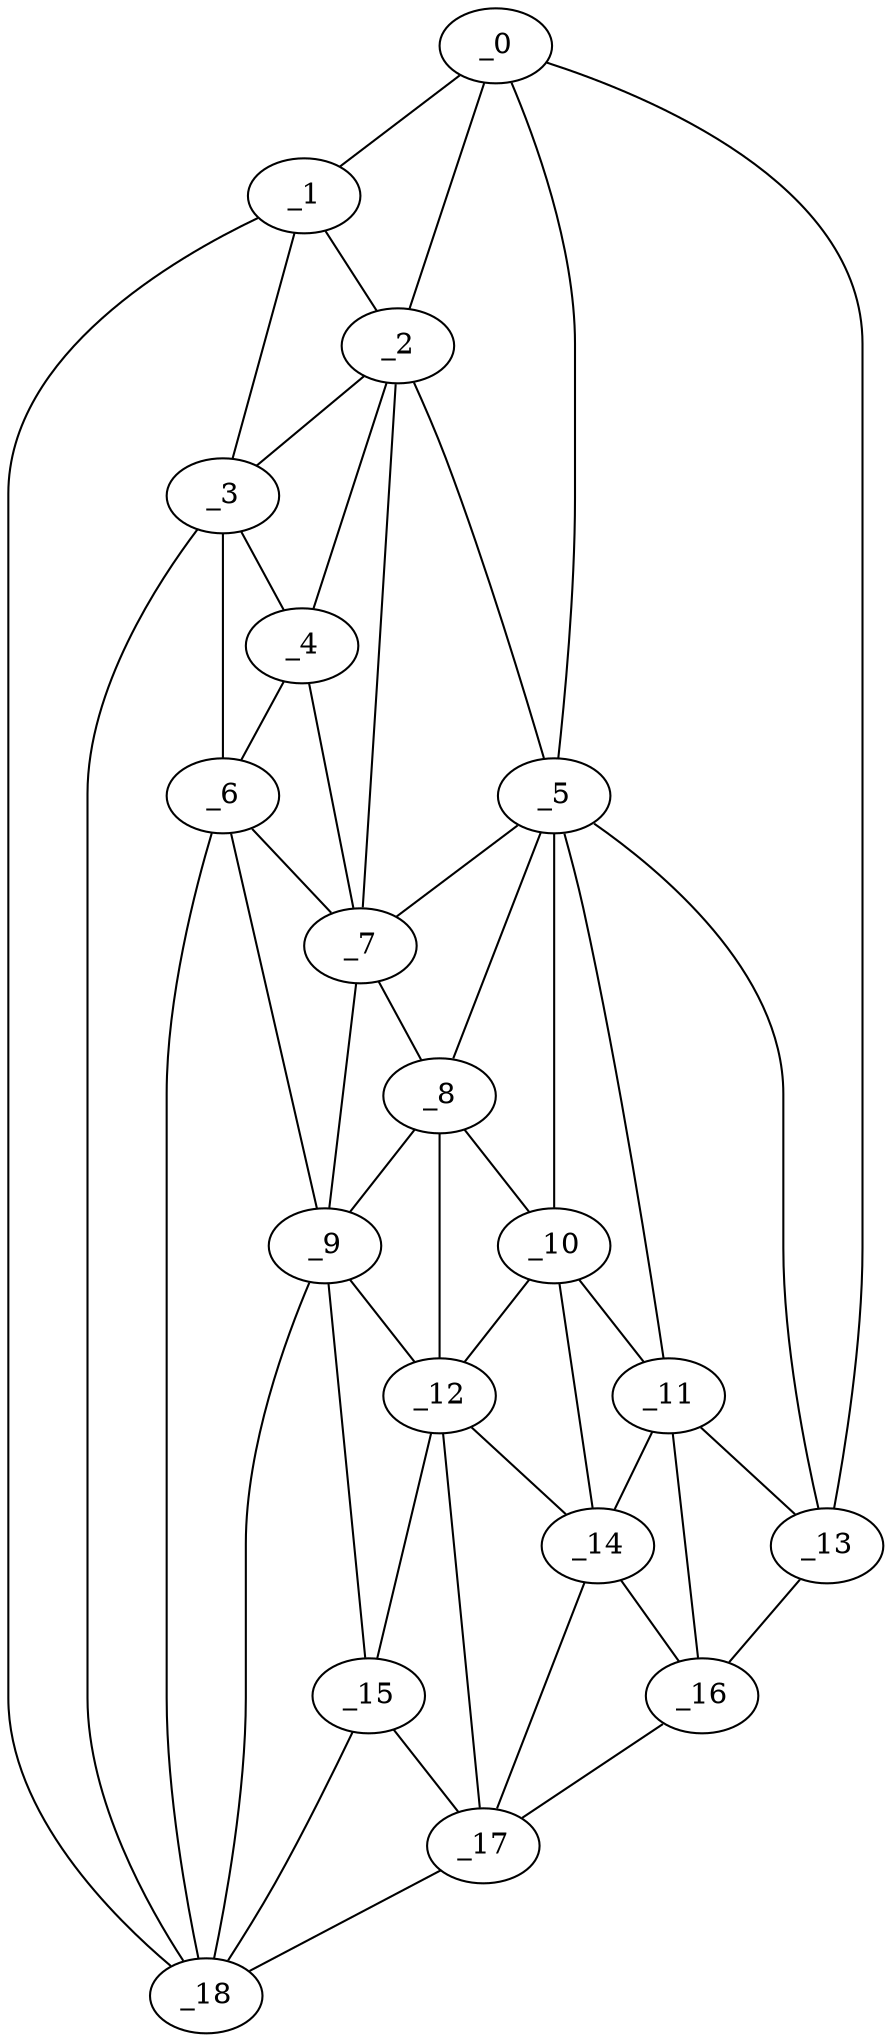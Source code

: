 graph "obj86__215.gxl" {
	_0	 [x=27,
		y=11];
	_1	 [x=64,
		y=69];
	_0 -- _1	 [valence=1];
	_2	 [x=65,
		y=52];
	_0 -- _2	 [valence=2];
	_5	 [x=74,
		y=26];
	_0 -- _5	 [valence=1];
	_13	 [x=98,
		y=9];
	_0 -- _13	 [valence=1];
	_1 -- _2	 [valence=2];
	_3	 [x=68,
		y=64];
	_1 -- _3	 [valence=2];
	_18	 [x=101,
		y=71];
	_1 -- _18	 [valence=1];
	_2 -- _3	 [valence=1];
	_4	 [x=69,
		y=54];
	_2 -- _4	 [valence=1];
	_2 -- _5	 [valence=2];
	_7	 [x=79,
		y=49];
	_2 -- _7	 [valence=2];
	_3 -- _4	 [valence=1];
	_6	 [x=76,
		y=58];
	_3 -- _6	 [valence=1];
	_3 -- _18	 [valence=2];
	_4 -- _6	 [valence=2];
	_4 -- _7	 [valence=2];
	_5 -- _7	 [valence=1];
	_8	 [x=82,
		y=48];
	_5 -- _8	 [valence=2];
	_10	 [x=89,
		y=39];
	_5 -- _10	 [valence=1];
	_11	 [x=91,
		y=23];
	_5 -- _11	 [valence=2];
	_5 -- _13	 [valence=2];
	_6 -- _7	 [valence=1];
	_9	 [x=87,
		y=55];
	_6 -- _9	 [valence=2];
	_6 -- _18	 [valence=1];
	_7 -- _8	 [valence=2];
	_7 -- _9	 [valence=2];
	_8 -- _9	 [valence=2];
	_8 -- _10	 [valence=1];
	_12	 [x=97,
		y=49];
	_8 -- _12	 [valence=2];
	_9 -- _12	 [valence=1];
	_15	 [x=98,
		y=61];
	_9 -- _15	 [valence=1];
	_9 -- _18	 [valence=2];
	_10 -- _11	 [valence=1];
	_10 -- _12	 [valence=2];
	_14	 [x=98,
		y=18];
	_10 -- _14	 [valence=2];
	_11 -- _13	 [valence=1];
	_11 -- _14	 [valence=2];
	_16	 [x=99,
		y=14];
	_11 -- _16	 [valence=1];
	_12 -- _14	 [valence=1];
	_12 -- _15	 [valence=2];
	_17	 [x=101,
		y=53];
	_12 -- _17	 [valence=2];
	_13 -- _16	 [valence=1];
	_14 -- _16	 [valence=2];
	_14 -- _17	 [valence=2];
	_15 -- _17	 [valence=1];
	_15 -- _18	 [valence=2];
	_16 -- _17	 [valence=1];
	_17 -- _18	 [valence=1];
}
